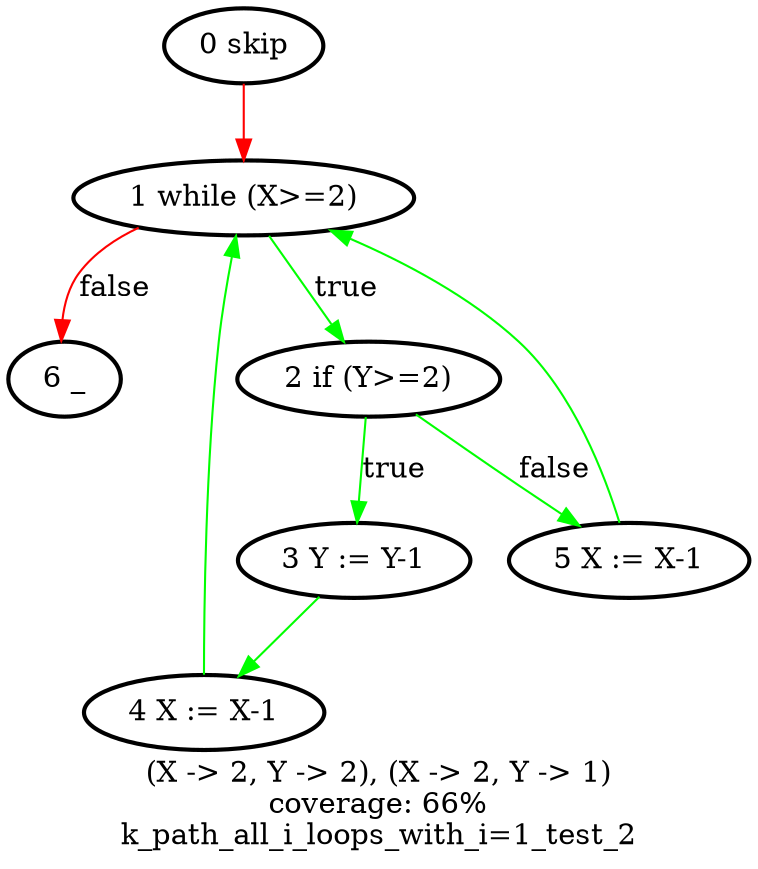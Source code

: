 digraph "k_path_all_i_loops_with_i=1_test_2" {
	label = "(X -> 2, Y -> 2), (X -> 2, Y -> 1)
coverage: 66%
k_path_all_i_loops_with_i=1_test_2"
	"1 while (X>=2)" -> "6 _" [label = false, color = red]
	"4 X := X-1" [style = bold]
	"3 Y := Y-1" [style = bold]
	"5 X := X-1" [style = bold]
	"2 if (Y>=2)" [style = bold]
	"6 _" [style = bold]
	"3 Y := Y-1" -> "4 X := X-1" [color = green]
	"1 while (X>=2)" -> "2 if (Y>=2)" [label = true, color = green]
	"1 while (X>=2)" [style = bold]
	"0 skip" [style = bold]
	"5 X := X-1" -> "1 while (X>=2)" [color = green]
	"4 X := X-1" -> "1 while (X>=2)" [color = green]
	"2 if (Y>=2)" -> "3 Y := Y-1" [label = true, color = green]
	"0 skip" -> "1 while (X>=2)" [color = red]
	"2 if (Y>=2)" -> "5 X := X-1" [label = false, color = green]
}